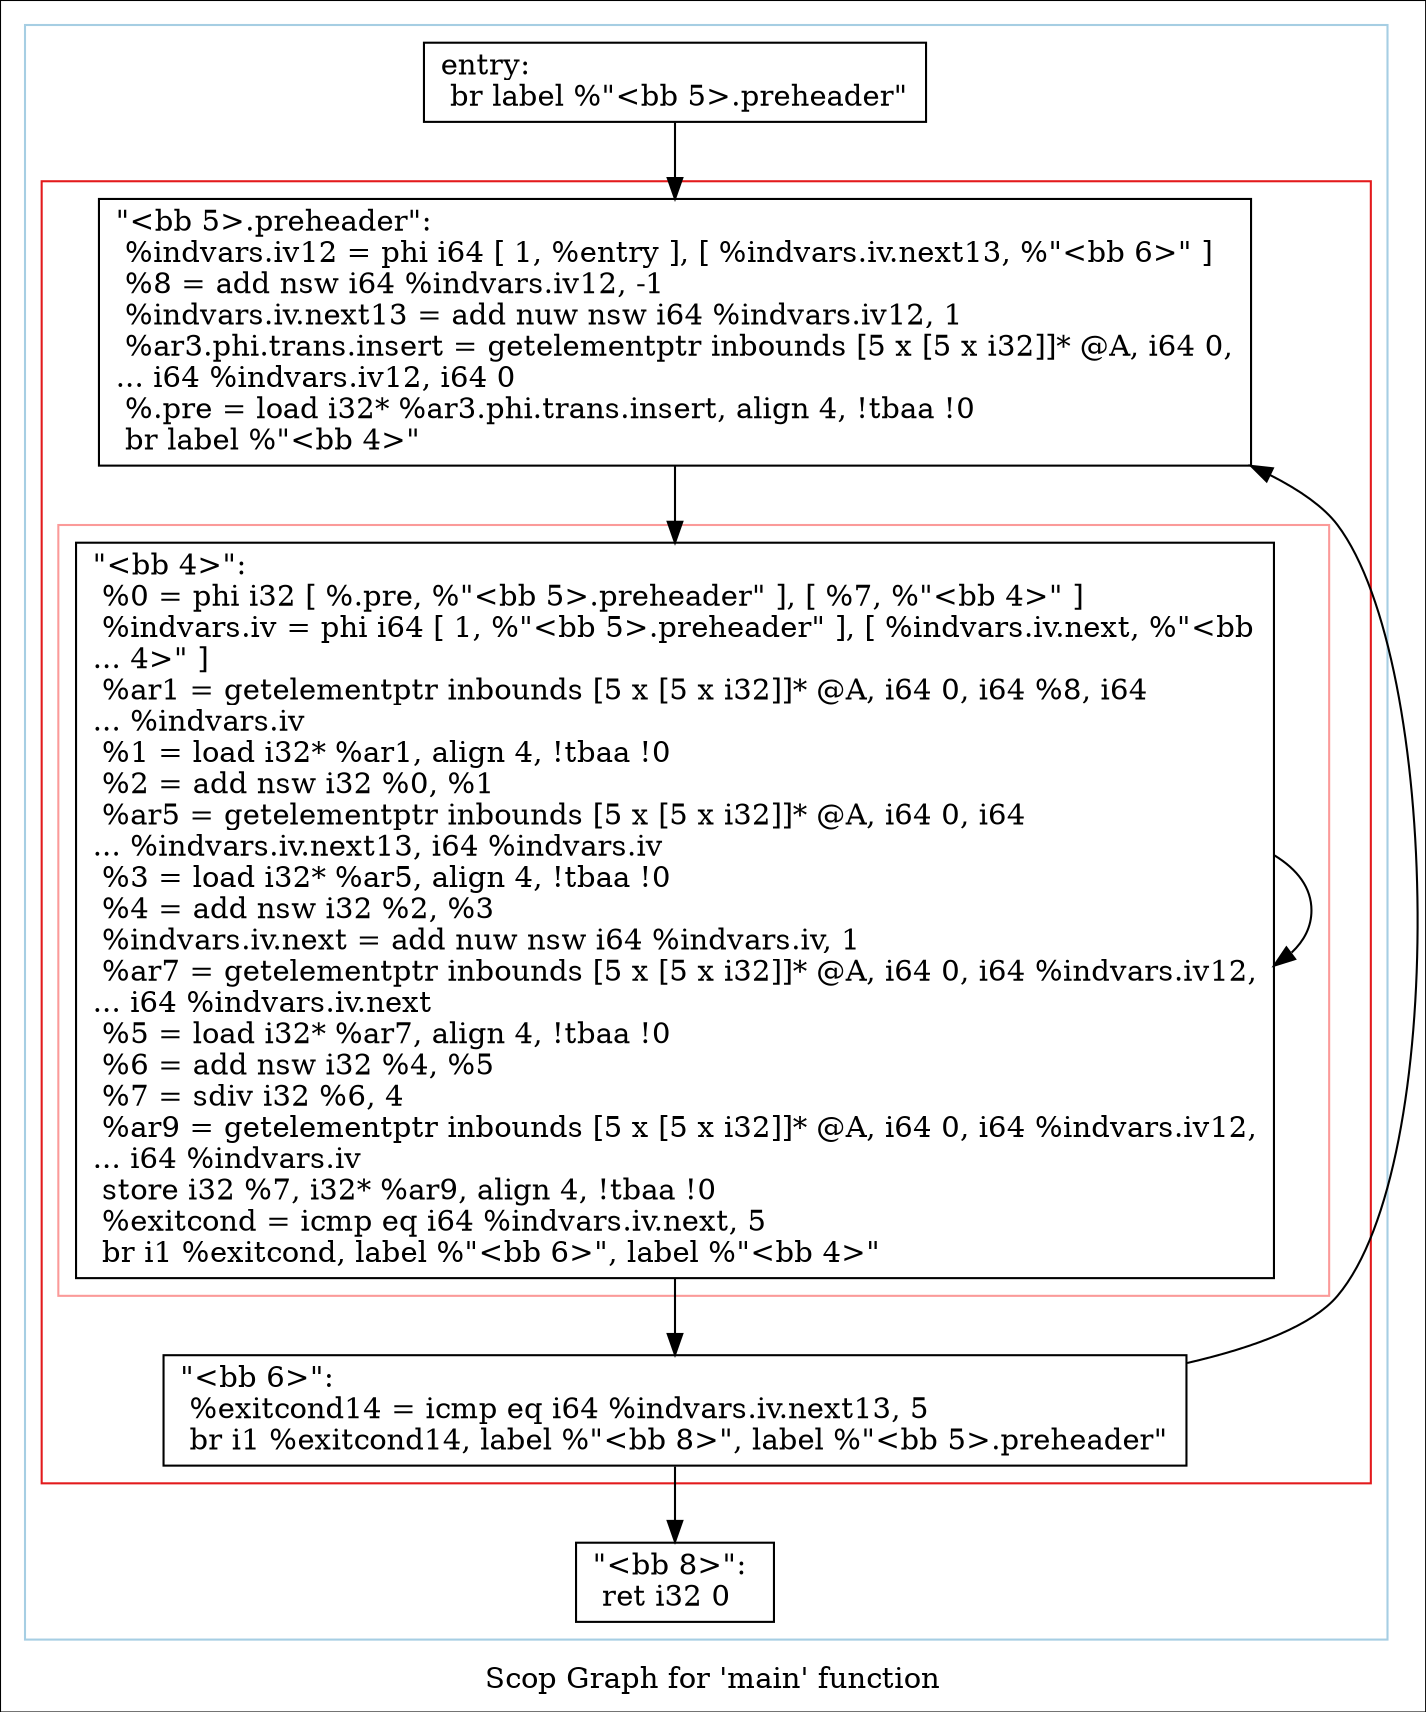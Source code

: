 digraph "Scop Graph for 'main' function" {
	label="Scop Graph for 'main' function";

	Node0x25671c0 [shape=record,label="{entry:\l  br label %\"\<bb 5\>.preheader\"\l}"];
	Node0x25671c0 -> Node0x2567400;
	Node0x2567400 [shape=record,label="{\"\<bb 5\>.preheader\":                               \l  %indvars.iv12 = phi i64 [ 1, %entry ], [ %indvars.iv.next13, %\"\<bb 6\>\" ]\l  %8 = add nsw i64 %indvars.iv12, -1\l  %indvars.iv.next13 = add nuw nsw i64 %indvars.iv12, 1\l  %ar3.phi.trans.insert = getelementptr inbounds [5 x [5 x i32]]* @A, i64 0,\l... i64 %indvars.iv12, i64 0\l  %.pre = load i32* %ar3.phi.trans.insert, align 4, !tbaa !0\l  br label %\"\<bb 4\>\"\l}"];
	Node0x2567400 -> Node0x2567190;
	Node0x2567190 [shape=record,label="{\"\<bb 4\>\":                                         \l  %0 = phi i32 [ %.pre, %\"\<bb 5\>.preheader\" ], [ %7, %\"\<bb 4\>\" ]\l  %indvars.iv = phi i64 [ 1, %\"\<bb 5\>.preheader\" ], [ %indvars.iv.next, %\"\<bb\l... 4\>\" ]\l  %ar1 = getelementptr inbounds [5 x [5 x i32]]* @A, i64 0, i64 %8, i64\l... %indvars.iv\l  %1 = load i32* %ar1, align 4, !tbaa !0\l  %2 = add nsw i32 %0, %1\l  %ar5 = getelementptr inbounds [5 x [5 x i32]]* @A, i64 0, i64\l... %indvars.iv.next13, i64 %indvars.iv\l  %3 = load i32* %ar5, align 4, !tbaa !0\l  %4 = add nsw i32 %2, %3\l  %indvars.iv.next = add nuw nsw i64 %indvars.iv, 1\l  %ar7 = getelementptr inbounds [5 x [5 x i32]]* @A, i64 0, i64 %indvars.iv12,\l... i64 %indvars.iv.next\l  %5 = load i32* %ar7, align 4, !tbaa !0\l  %6 = add nsw i32 %4, %5\l  %7 = sdiv i32 %6, 4\l  %ar9 = getelementptr inbounds [5 x [5 x i32]]* @A, i64 0, i64 %indvars.iv12,\l... i64 %indvars.iv\l  store i32 %7, i32* %ar9, align 4, !tbaa !0\l  %exitcond = icmp eq i64 %indvars.iv.next, 5\l  br i1 %exitcond, label %\"\<bb 6\>\", label %\"\<bb 4\>\"\l}"];
	Node0x2567190 -> Node0x25674a0;
	Node0x2567190 -> Node0x2567190[constraint=false];
	Node0x25674a0 [shape=record,label="{\"\<bb 6\>\":                                         \l  %exitcond14 = icmp eq i64 %indvars.iv.next13, 5\l  br i1 %exitcond14, label %\"\<bb 8\>\", label %\"\<bb 5\>.preheader\"\l}"];
	Node0x25674a0 -> Node0x25674c0;
	Node0x25674a0 -> Node0x2567400[constraint=false];
	Node0x25674c0 [shape=record,label="{\"\<bb 8\>\":                                         \l  ret i32 0\l}"];
	colorscheme = "paired12"
        subgraph cluster_0x2566a70 {
          label = "";
          style = solid;
          color = 1
          subgraph cluster_0x25674e0 {
            label = "";
            style = solid;
            color = 6
            subgraph cluster_0x2566c40 {
              label = "";
              style = solid;
              color = 5
              Node0x2567190;
            }
            Node0x2567400;
            Node0x25674a0;
          }
          Node0x25671c0;
          Node0x25674c0;
        }
}
